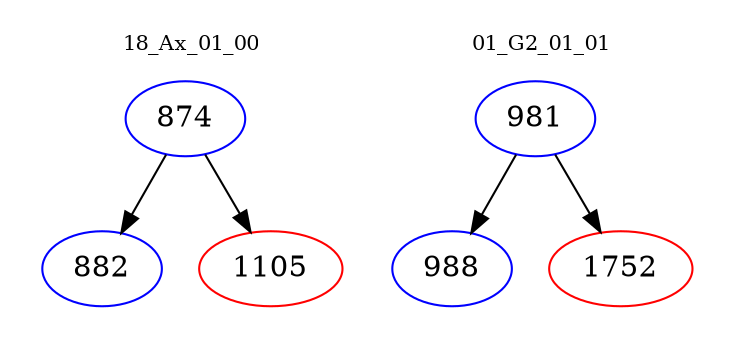 digraph{
subgraph cluster_0 {
color = white
label = "18_Ax_01_00";
fontsize=10;
T0_874 [label="874", color="blue"]
T0_874 -> T0_882 [color="black"]
T0_882 [label="882", color="blue"]
T0_874 -> T0_1105 [color="black"]
T0_1105 [label="1105", color="red"]
}
subgraph cluster_1 {
color = white
label = "01_G2_01_01";
fontsize=10;
T1_981 [label="981", color="blue"]
T1_981 -> T1_988 [color="black"]
T1_988 [label="988", color="blue"]
T1_981 -> T1_1752 [color="black"]
T1_1752 [label="1752", color="red"]
}
}
